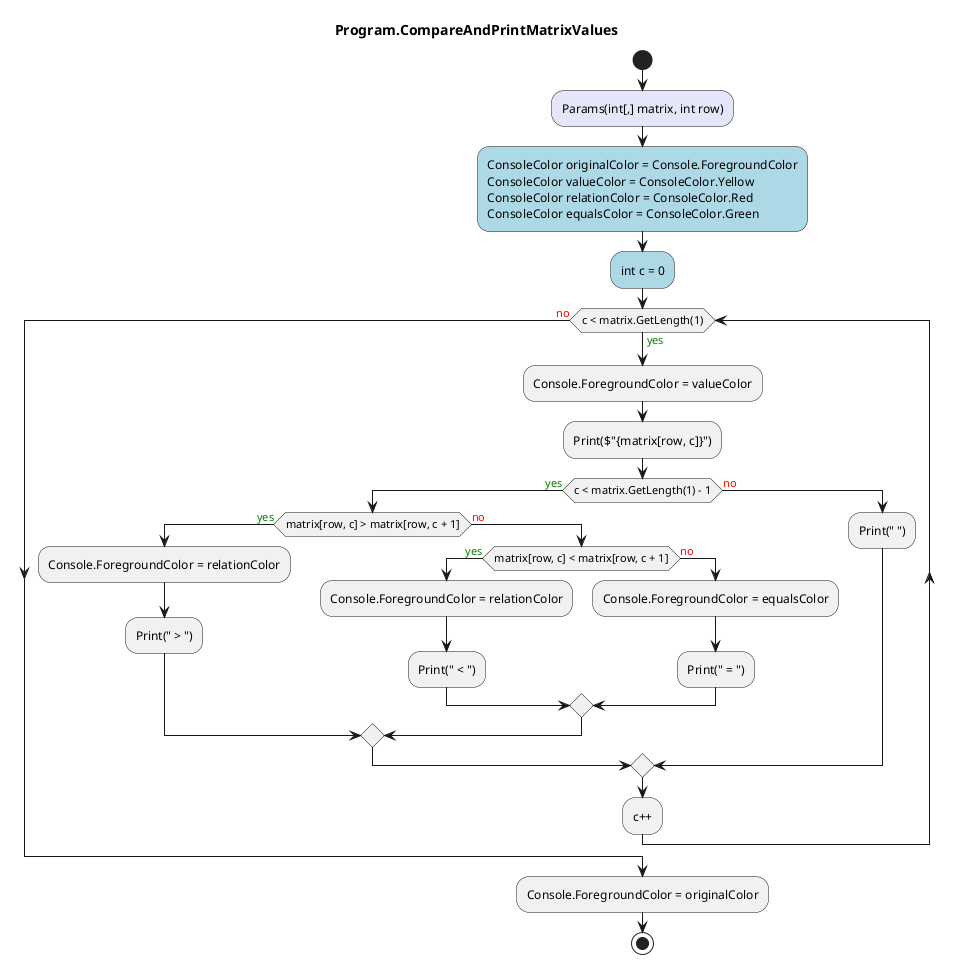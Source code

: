 @startuml Program.CompareAndPrintMatrixValues
title Program.CompareAndPrintMatrixValues
start
#Lavender:Params(int[,] matrix, int row);
#LightBlue:ConsoleColor originalColor = Console.ForegroundColor
ConsoleColor valueColor = ConsoleColor.Yellow
ConsoleColor relationColor = ConsoleColor.Red
ConsoleColor equalsColor = ConsoleColor.Green;
#LightBlue:int c = 0;
while (c < matrix.GetLength(1)) is (<color:green>yes)
    :Console.ForegroundColor = valueColor;
    :Print($"{matrix[row, c]}");
    if (c < matrix.GetLength(1) - 1) then (<color:green>yes)
        if (matrix[row, c] > matrix[row, c + 1]) then (<color:green>yes)
            :Console.ForegroundColor = relationColor;
            :Print(" > ");
          else (<color:red>no)
            if (matrix[row, c] < matrix[row, c + 1]) then (<color:green>yes)
                :Console.ForegroundColor = relationColor;
                :Print(" < ");
              else (<color:red>no)
                  :Console.ForegroundColor = equalsColor;
                  :Print(" = ");
            endif
        endif
      else (<color:red>no)
          :Print(" ");
    endif
:c++;
endwhile (<color:red>no)
:Console.ForegroundColor = originalColor;
stop
@enduml
